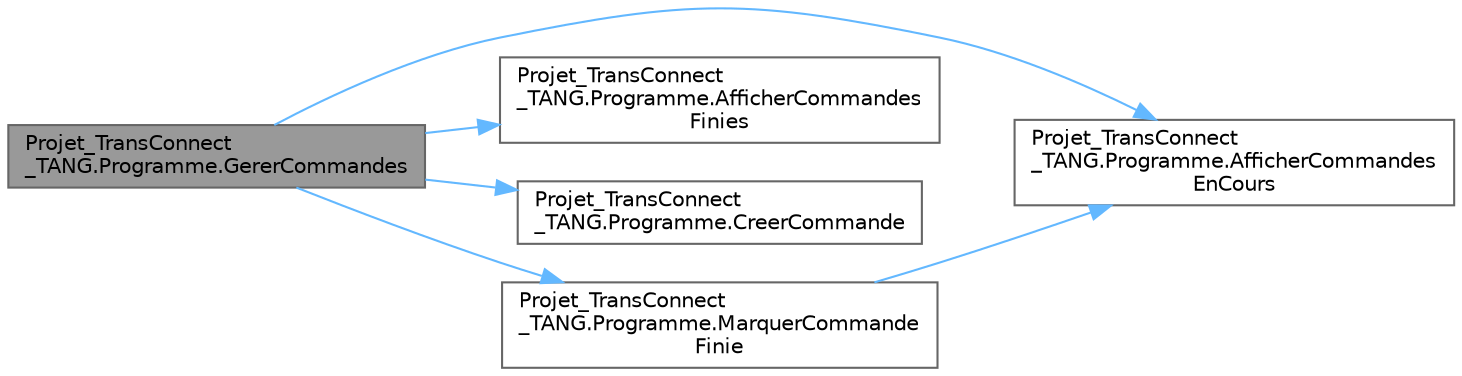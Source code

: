 digraph "Projet_TransConnect_TANG.Programme.GererCommandes"
{
 // LATEX_PDF_SIZE
  bgcolor="transparent";
  edge [fontname=Helvetica,fontsize=10,labelfontname=Helvetica,labelfontsize=10];
  node [fontname=Helvetica,fontsize=10,shape=box,height=0.2,width=0.4];
  rankdir="LR";
  Node1 [id="Node000001",label="Projet_TransConnect\l_TANG.Programme.GererCommandes",height=0.2,width=0.4,color="gray40", fillcolor="grey60", style="filled", fontcolor="black",tooltip="Menu de gestion des commandes."];
  Node1 -> Node2 [id="edge1_Node000001_Node000002",color="steelblue1",style="solid",tooltip=" "];
  Node2 [id="Node000002",label="Projet_TransConnect\l_TANG.Programme.AfficherCommandes\lEnCours",height=0.2,width=0.4,color="grey40", fillcolor="white", style="filled",URL="$class_projet___trans_connect___t_a_n_g_1_1_programme.html#a4f91e3a4f1de65a9c65b7e8acee57025",tooltip="Affiche les commandes en cours."];
  Node1 -> Node3 [id="edge2_Node000001_Node000003",color="steelblue1",style="solid",tooltip=" "];
  Node3 [id="Node000003",label="Projet_TransConnect\l_TANG.Programme.AfficherCommandes\lFinies",height=0.2,width=0.4,color="grey40", fillcolor="white", style="filled",URL="$class_projet___trans_connect___t_a_n_g_1_1_programme.html#a17f1e385e9521d827f2ea1dded470dfe",tooltip="Affiche les commandes terminées."];
  Node1 -> Node4 [id="edge3_Node000001_Node000004",color="steelblue1",style="solid",tooltip=" "];
  Node4 [id="Node000004",label="Projet_TransConnect\l_TANG.Programme.CreerCommande",height=0.2,width=0.4,color="grey40", fillcolor="white", style="filled",URL="$class_projet___trans_connect___t_a_n_g_1_1_programme.html#aa24c3284bb0dd6cf2bcb55b5037294c2",tooltip="Crée une nouvelle commande."];
  Node1 -> Node5 [id="edge4_Node000001_Node000005",color="steelblue1",style="solid",tooltip=" "];
  Node5 [id="Node000005",label="Projet_TransConnect\l_TANG.Programme.MarquerCommande\lFinie",height=0.2,width=0.4,color="grey40", fillcolor="white", style="filled",URL="$class_projet___trans_connect___t_a_n_g_1_1_programme.html#a66bbf8051a1be783458bdf6203f2ddd7",tooltip="Marque une commande en cours comme terminée."];
  Node5 -> Node2 [id="edge5_Node000005_Node000002",color="steelblue1",style="solid",tooltip=" "];
}
